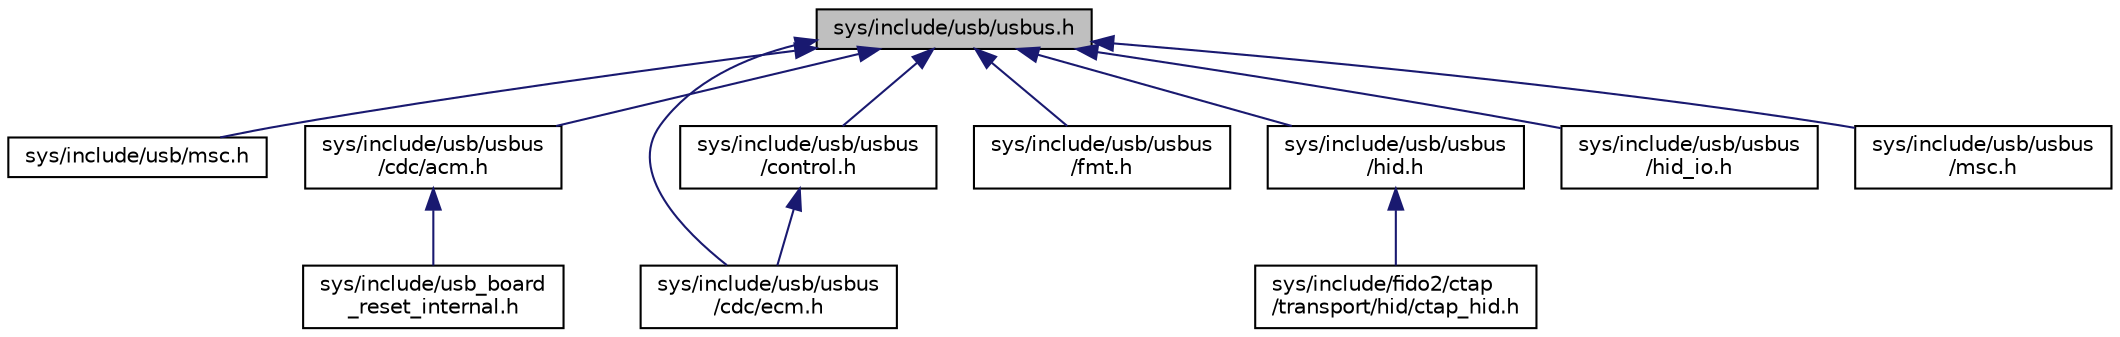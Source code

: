 digraph "sys/include/usb/usbus.h"
{
 // LATEX_PDF_SIZE
  edge [fontname="Helvetica",fontsize="10",labelfontname="Helvetica",labelfontsize="10"];
  node [fontname="Helvetica",fontsize="10",shape=record];
  Node1 [label="sys/include/usb/usbus.h",height=0.2,width=0.4,color="black", fillcolor="grey75", style="filled", fontcolor="black",tooltip="USBUS basic interface."];
  Node1 -> Node2 [dir="back",color="midnightblue",fontsize="10",style="solid",fontname="Helvetica"];
  Node2 [label="sys/include/usb/msc.h",height=0.2,width=0.4,color="black", fillcolor="white", style="filled",URL="$msc_8h.html",tooltip="USB Mass Storage Class functions definitions."];
  Node1 -> Node3 [dir="back",color="midnightblue",fontsize="10",style="solid",fontname="Helvetica"];
  Node3 [label="sys/include/usb/usbus\l/cdc/acm.h",height=0.2,width=0.4,color="black", fillcolor="white", style="filled",URL="$acm_8h.html",tooltip="Interface and definitions for USB CDC ACM type interfaces in USBUS."];
  Node3 -> Node4 [dir="back",color="midnightblue",fontsize="10",style="solid",fontname="Helvetica"];
  Node4 [label="sys/include/usb_board\l_reset_internal.h",height=0.2,width=0.4,color="black", fillcolor="white", style="filled",URL="$usb__board__reset__internal_8h.html",tooltip=" "];
  Node1 -> Node5 [dir="back",color="midnightblue",fontsize="10",style="solid",fontname="Helvetica"];
  Node5 [label="sys/include/usb/usbus\l/cdc/ecm.h",height=0.2,width=0.4,color="black", fillcolor="white", style="filled",URL="$ecm_8h.html",tooltip="Interface and definitions for USB CDC ECM type interfaces."];
  Node1 -> Node6 [dir="back",color="midnightblue",fontsize="10",style="solid",fontname="Helvetica"];
  Node6 [label="sys/include/usb/usbus\l/control.h",height=0.2,width=0.4,color="black", fillcolor="white", style="filled",URL="$control_8h.html",tooltip="USBUS control endpoint module."];
  Node6 -> Node5 [dir="back",color="midnightblue",fontsize="10",style="solid",fontname="Helvetica"];
  Node1 -> Node7 [dir="back",color="midnightblue",fontsize="10",style="solid",fontname="Helvetica"];
  Node7 [label="sys/include/usb/usbus\l/fmt.h",height=0.2,width=0.4,color="black", fillcolor="white", style="filled",URL="$usb_2usbus_2fmt_8h.html",tooltip="USBUS descriptor formatter functions."];
  Node1 -> Node8 [dir="back",color="midnightblue",fontsize="10",style="solid",fontname="Helvetica"];
  Node8 [label="sys/include/usb/usbus\l/hid.h",height=0.2,width=0.4,color="black", fillcolor="white", style="filled",URL="$usbus_2hid_8h.html",tooltip="Interface and definitions for USB HID type interfaces in USBUS."];
  Node8 -> Node9 [dir="back",color="midnightblue",fontsize="10",style="solid",fontname="Helvetica"];
  Node9 [label="sys/include/fido2/ctap\l/transport/hid/ctap_hid.h",height=0.2,width=0.4,color="black", fillcolor="white", style="filled",URL="$ctap__hid_8h.html",tooltip="Definition for CTAPHID helper functions."];
  Node1 -> Node10 [dir="back",color="midnightblue",fontsize="10",style="solid",fontname="Helvetica"];
  Node10 [label="sys/include/usb/usbus\l/hid_io.h",height=0.2,width=0.4,color="black", fillcolor="white", style="filled",URL="$hid__io_8h.html",tooltip="USB HID callback and read/write functions."];
  Node1 -> Node11 [dir="back",color="midnightblue",fontsize="10",style="solid",fontname="Helvetica"];
  Node11 [label="sys/include/usb/usbus\l/msc.h",height=0.2,width=0.4,color="black", fillcolor="white", style="filled",URL="$usbus_2msc_8h.html",tooltip="USBUS Mass Storage Class functions definitions."];
}
